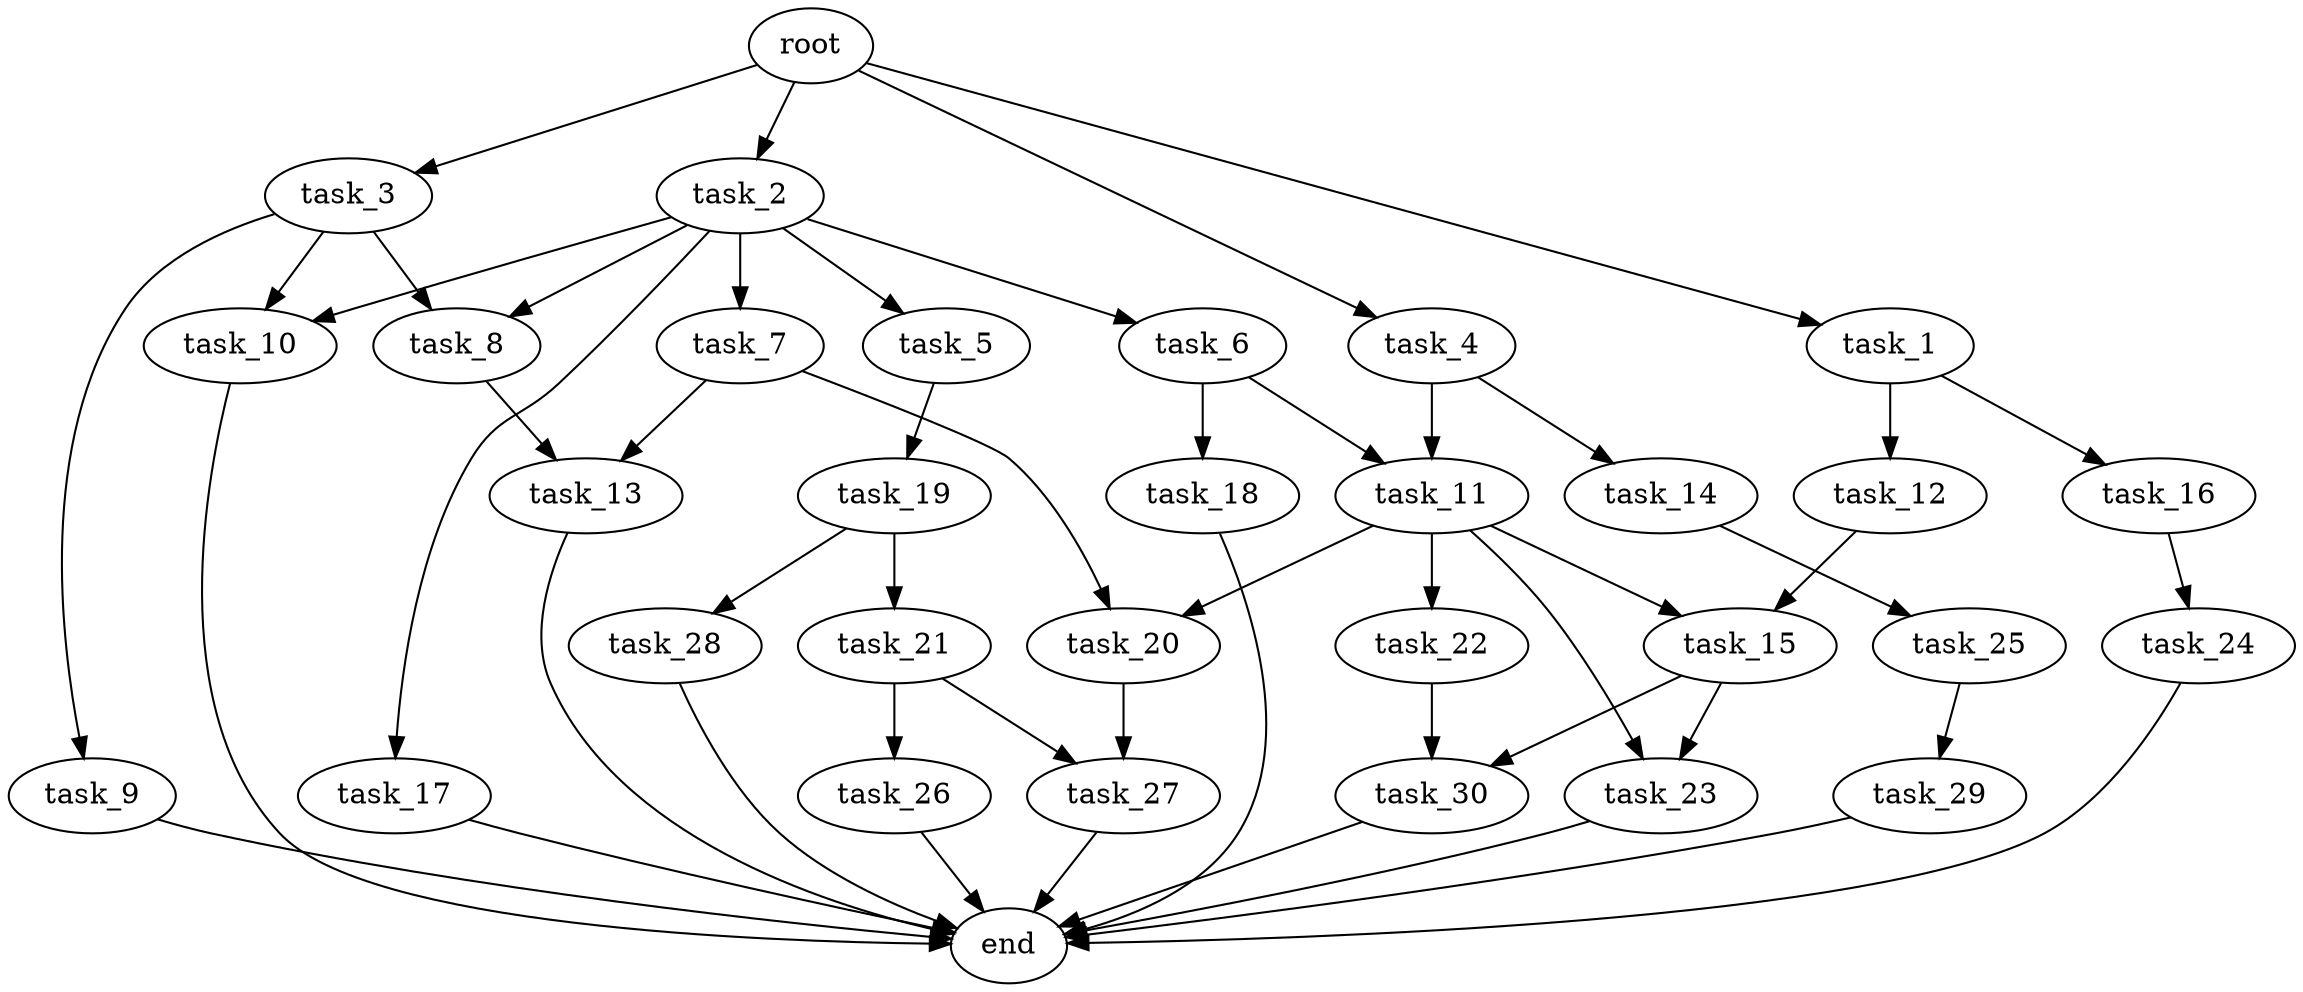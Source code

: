 digraph G {
  root [size="0.000000e+00"];
  task_1 [size="1.993335e+09"];
  task_2 [size="1.213254e+10"];
  task_3 [size="8.673818e+10"];
  task_4 [size="9.631202e+10"];
  task_5 [size="1.990382e+10"];
  task_6 [size="5.759369e+10"];
  task_7 [size="6.491660e+10"];
  task_8 [size="1.746214e+10"];
  task_9 [size="7.803311e+10"];
  task_10 [size="3.551735e+10"];
  task_11 [size="6.732255e+10"];
  task_12 [size="4.875450e+10"];
  task_13 [size="7.365525e+10"];
  task_14 [size="8.896435e+10"];
  task_15 [size="3.811329e+10"];
  task_16 [size="2.865949e+10"];
  task_17 [size="6.317490e+10"];
  task_18 [size="1.449339e+10"];
  task_19 [size="1.676588e+10"];
  task_20 [size="8.077364e+10"];
  task_21 [size="3.374546e+10"];
  task_22 [size="6.313103e+10"];
  task_23 [size="5.716804e+10"];
  task_24 [size="8.489159e+10"];
  task_25 [size="7.143694e+09"];
  task_26 [size="1.620833e+10"];
  task_27 [size="2.282951e+10"];
  task_28 [size="3.169466e+10"];
  task_29 [size="2.914272e+10"];
  task_30 [size="2.675456e+10"];
  end [size="0.000000e+00"];

  root -> task_1 [size="1.000000e-12"];
  root -> task_2 [size="1.000000e-12"];
  root -> task_3 [size="1.000000e-12"];
  root -> task_4 [size="1.000000e-12"];
  task_1 -> task_12 [size="4.875450e+08"];
  task_1 -> task_16 [size="2.865949e+08"];
  task_2 -> task_5 [size="1.990382e+08"];
  task_2 -> task_6 [size="5.759369e+08"];
  task_2 -> task_7 [size="6.491660e+08"];
  task_2 -> task_8 [size="8.731069e+07"];
  task_2 -> task_10 [size="1.775868e+08"];
  task_2 -> task_17 [size="6.317490e+08"];
  task_3 -> task_8 [size="8.731069e+07"];
  task_3 -> task_9 [size="7.803311e+08"];
  task_3 -> task_10 [size="1.775868e+08"];
  task_4 -> task_11 [size="3.366128e+08"];
  task_4 -> task_14 [size="8.896435e+08"];
  task_5 -> task_19 [size="1.676588e+08"];
  task_6 -> task_11 [size="3.366128e+08"];
  task_6 -> task_18 [size="1.449339e+08"];
  task_7 -> task_13 [size="3.682763e+08"];
  task_7 -> task_20 [size="4.038682e+08"];
  task_8 -> task_13 [size="3.682763e+08"];
  task_9 -> end [size="1.000000e-12"];
  task_10 -> end [size="1.000000e-12"];
  task_11 -> task_15 [size="1.905664e+08"];
  task_11 -> task_20 [size="4.038682e+08"];
  task_11 -> task_22 [size="6.313103e+08"];
  task_11 -> task_23 [size="2.858402e+08"];
  task_12 -> task_15 [size="1.905664e+08"];
  task_13 -> end [size="1.000000e-12"];
  task_14 -> task_25 [size="7.143694e+07"];
  task_15 -> task_23 [size="2.858402e+08"];
  task_15 -> task_30 [size="1.337728e+08"];
  task_16 -> task_24 [size="8.489159e+08"];
  task_17 -> end [size="1.000000e-12"];
  task_18 -> end [size="1.000000e-12"];
  task_19 -> task_21 [size="3.374546e+08"];
  task_19 -> task_28 [size="3.169466e+08"];
  task_20 -> task_27 [size="1.141476e+08"];
  task_21 -> task_26 [size="1.620833e+08"];
  task_21 -> task_27 [size="1.141476e+08"];
  task_22 -> task_30 [size="1.337728e+08"];
  task_23 -> end [size="1.000000e-12"];
  task_24 -> end [size="1.000000e-12"];
  task_25 -> task_29 [size="2.914272e+08"];
  task_26 -> end [size="1.000000e-12"];
  task_27 -> end [size="1.000000e-12"];
  task_28 -> end [size="1.000000e-12"];
  task_29 -> end [size="1.000000e-12"];
  task_30 -> end [size="1.000000e-12"];
}
